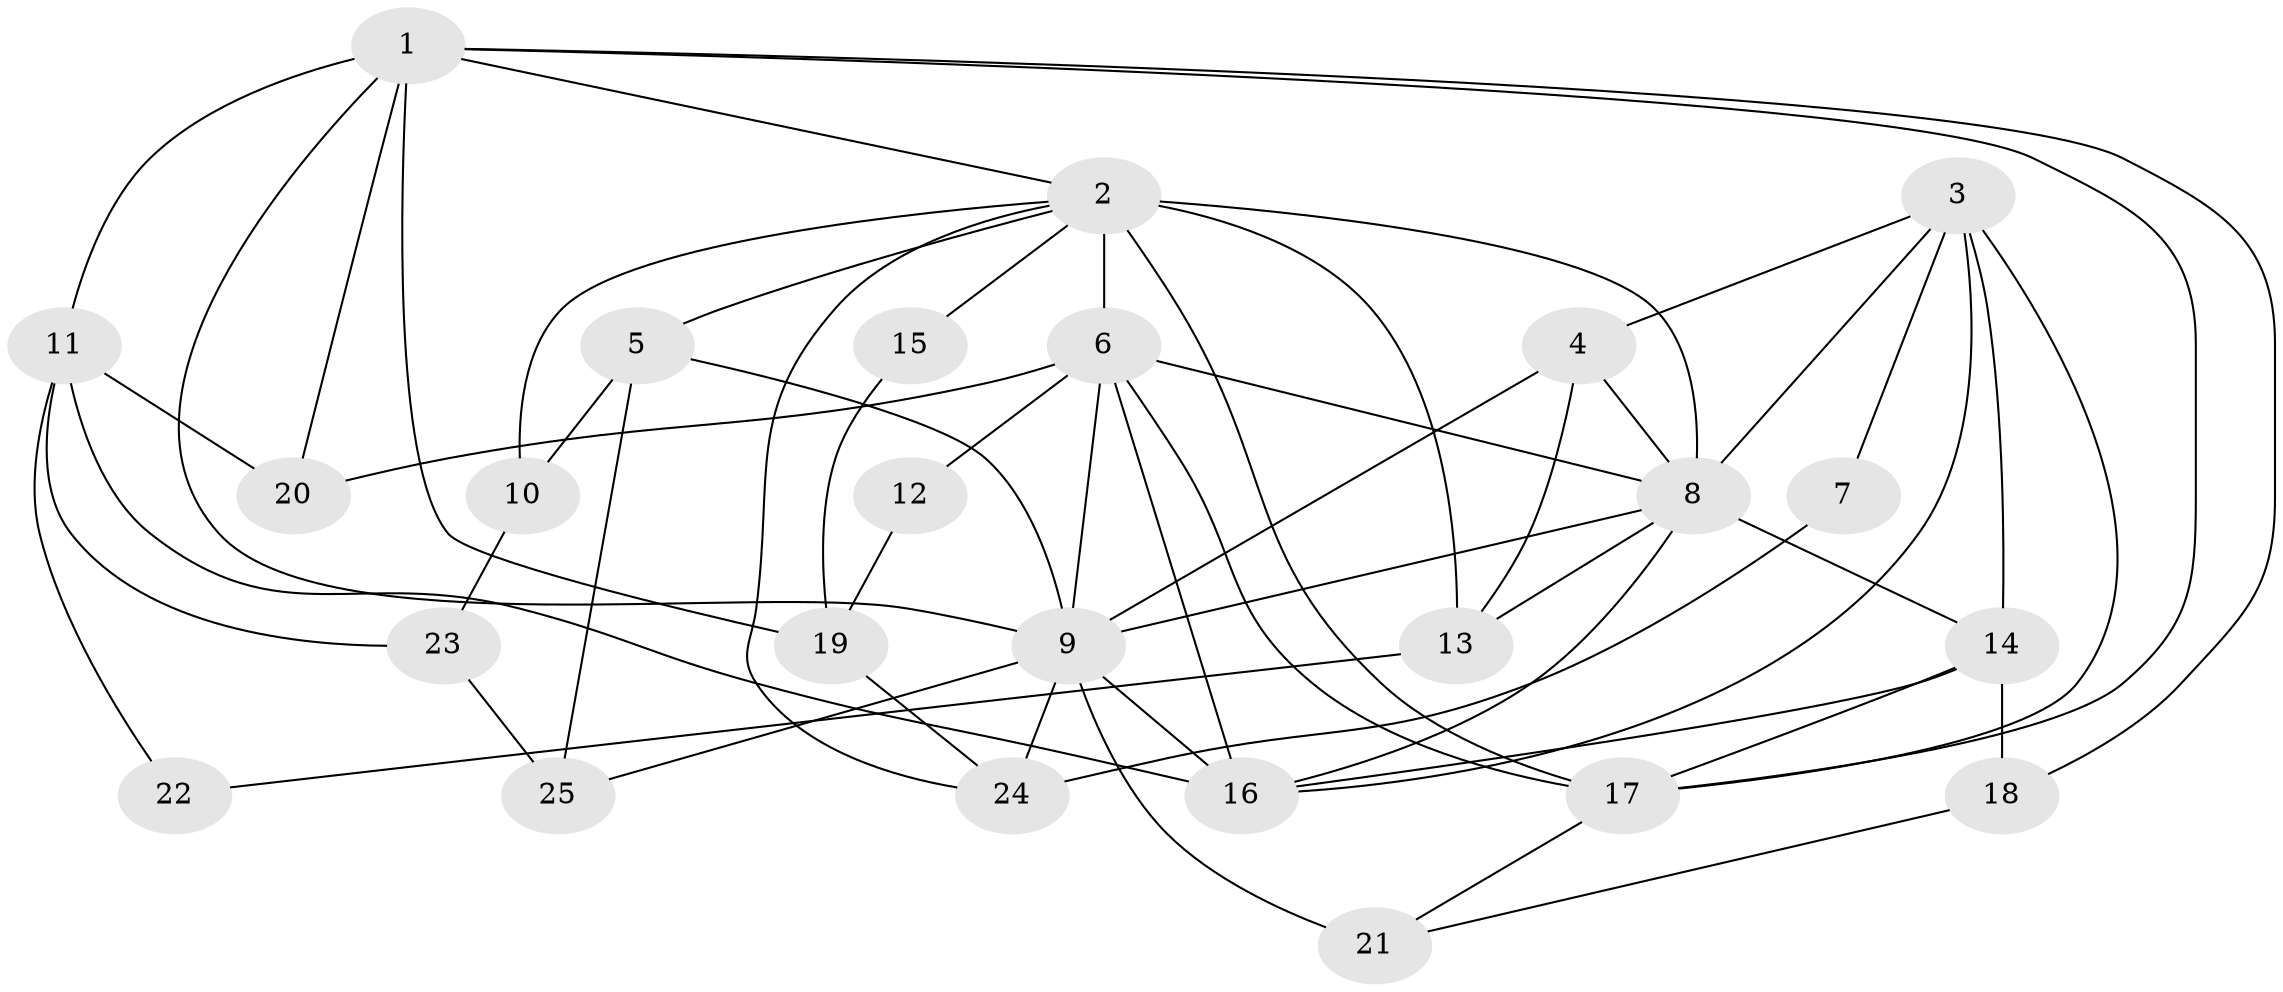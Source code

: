 // original degree distribution, {3: 0.26, 4: 0.32, 5: 0.2, 2: 0.1, 6: 0.1, 7: 0.02}
// Generated by graph-tools (version 1.1) at 2025/35/03/09/25 02:35:54]
// undirected, 25 vertices, 57 edges
graph export_dot {
graph [start="1"]
  node [color=gray90,style=filled];
  1;
  2;
  3;
  4;
  5;
  6;
  7;
  8;
  9;
  10;
  11;
  12;
  13;
  14;
  15;
  16;
  17;
  18;
  19;
  20;
  21;
  22;
  23;
  24;
  25;
  1 -- 2 [weight=1.0];
  1 -- 9 [weight=1.0];
  1 -- 11 [weight=1.0];
  1 -- 17 [weight=1.0];
  1 -- 18 [weight=1.0];
  1 -- 19 [weight=2.0];
  1 -- 20 [weight=1.0];
  2 -- 5 [weight=1.0];
  2 -- 6 [weight=2.0];
  2 -- 8 [weight=1.0];
  2 -- 10 [weight=1.0];
  2 -- 13 [weight=2.0];
  2 -- 15 [weight=1.0];
  2 -- 17 [weight=1.0];
  2 -- 24 [weight=1.0];
  3 -- 4 [weight=2.0];
  3 -- 7 [weight=1.0];
  3 -- 8 [weight=1.0];
  3 -- 14 [weight=2.0];
  3 -- 16 [weight=1.0];
  3 -- 17 [weight=2.0];
  4 -- 8 [weight=1.0];
  4 -- 9 [weight=1.0];
  4 -- 13 [weight=1.0];
  5 -- 9 [weight=1.0];
  5 -- 10 [weight=1.0];
  5 -- 25 [weight=1.0];
  6 -- 8 [weight=1.0];
  6 -- 9 [weight=1.0];
  6 -- 12 [weight=1.0];
  6 -- 16 [weight=1.0];
  6 -- 17 [weight=2.0];
  6 -- 20 [weight=2.0];
  7 -- 24 [weight=1.0];
  8 -- 9 [weight=1.0];
  8 -- 13 [weight=1.0];
  8 -- 14 [weight=1.0];
  8 -- 16 [weight=1.0];
  9 -- 16 [weight=2.0];
  9 -- 21 [weight=2.0];
  9 -- 24 [weight=2.0];
  9 -- 25 [weight=1.0];
  10 -- 23 [weight=1.0];
  11 -- 16 [weight=1.0];
  11 -- 20 [weight=1.0];
  11 -- 22 [weight=1.0];
  11 -- 23 [weight=1.0];
  12 -- 19 [weight=1.0];
  13 -- 22 [weight=1.0];
  14 -- 16 [weight=1.0];
  14 -- 17 [weight=1.0];
  14 -- 18 [weight=1.0];
  15 -- 19 [weight=1.0];
  17 -- 21 [weight=1.0];
  18 -- 21 [weight=1.0];
  19 -- 24 [weight=1.0];
  23 -- 25 [weight=1.0];
}
